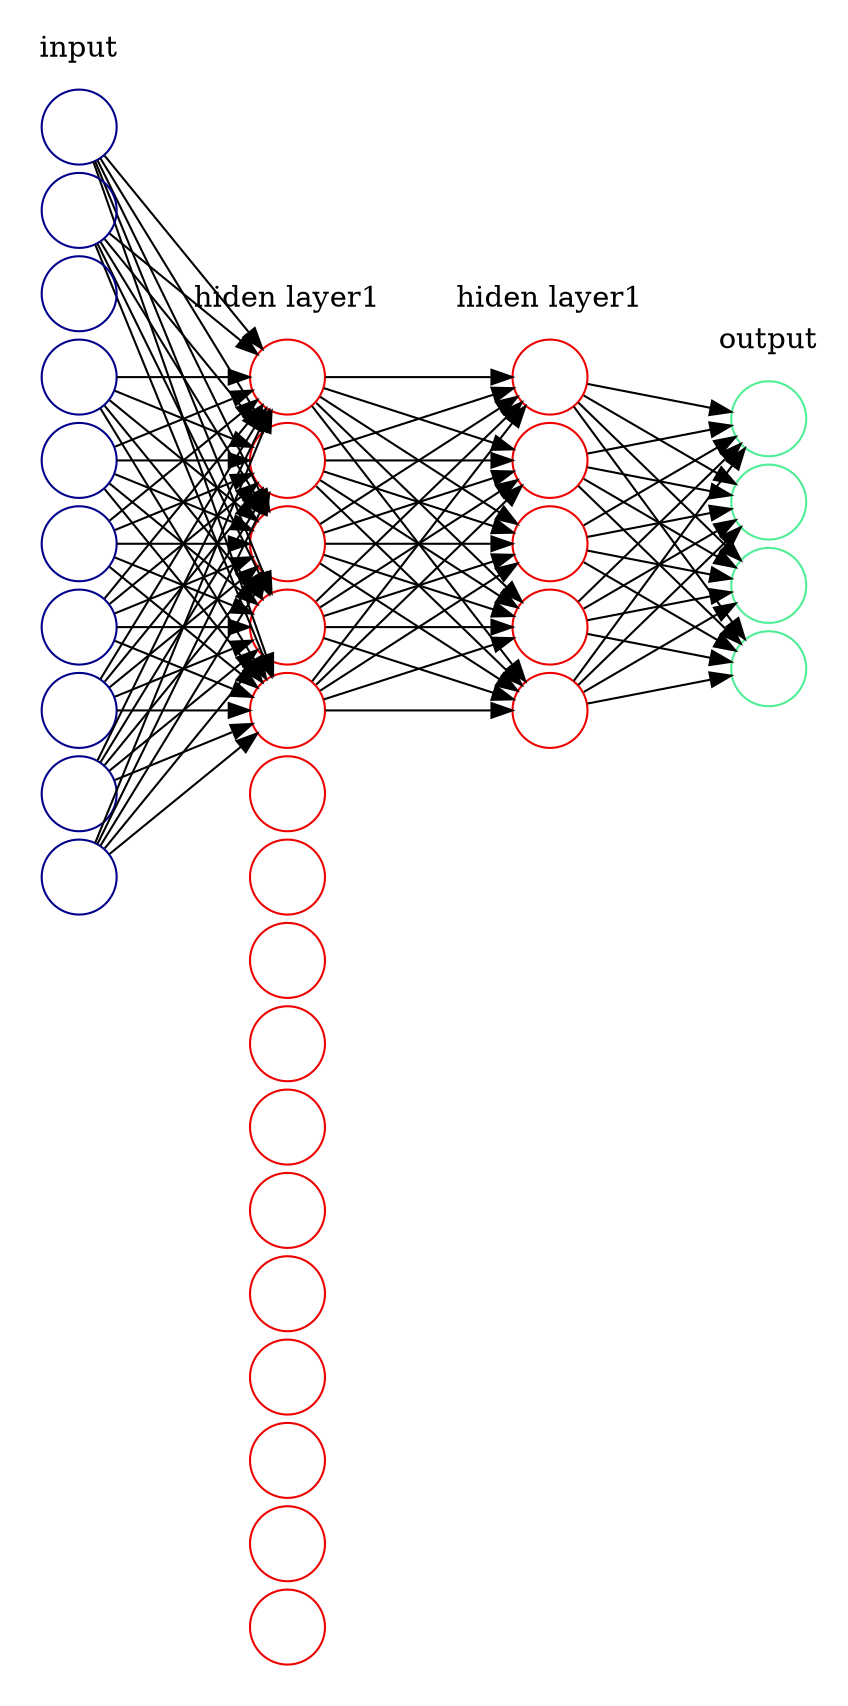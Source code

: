 digraph G {
	rankdir=LR
	splines=line
	nodesep=.05;
	node [label=""];

	subgraph cluster_0 {
	 color=white;
	 node [style=solid,color=blue4, shape=circle];
	 x1 x2 x3 x4 x5 x6 x7 x8 x9 x10;
	 label = "input";
	}

	subgraph cluster_1 {
	 color=white;
	 node [style=solid,color=red2, shape=circle];
	 a12 a22 a32 a42 a52 a62 a72 a82 a92 a102 a112 a122 a132 a142 a152 a162;
	 label = "hiden layer1";
	}

	subgraph cluster_2 {
	 color=white;
	 node [style=solid,color=red2, shape=circle];
	 a13 a23 a33 a43 a53;
	 label = "hiden layer1";
	}

	subgraph cluster_3 {
	 color=white;
	 node [style=solid,color=seagreen2, shape=circle];
	 O1 O2 O3 O4;
	 label="output";
	}

	x1 -> a12
	x1 -> a22
	x1 -> a32
	x1 -> a42
	x1 -> a52

	x2 -> a12
	x2 -> a22
	x2 -> a32
	x2 -> a42
	x2 -> a52

	x4 -> a12
	x4 -> a22
	x4 -> a32
	x4 -> a42
	x4 -> a52

	x5 -> a12
	x5 -> a22
	x5 -> a32
	x5 -> a42
	x5 -> a52

	x6 -> a12
	x6 -> a22
	x6 -> a32
	x6 -> a42
	x6 -> a52

	x7 -> a12
	x7 -> a22
	x7 -> a32
	x7 -> a42
	x7 -> a52

	x8 -> a12
	x8 -> a22
	x8 -> a32
	x8 -> a42
	x8 -> a52


	x9 -> a12
	x9 -> a22
	x9 -> a32
	x9 -> a42
	x9 -> a52

	x10 -> a12
	x10 -> a22
	x10 -> a32
	x10 -> a42
	x10 -> a52
	


	a12 -> a13
	a22 -> a13
	a32 -> a13
	a42 -> a13
	a52 -> a13

	a12 -> a23
	a22 -> a23
	a32 -> a23
	a42 -> a23
	a52 -> a23

	a12 -> a33
	a22 -> a33
	a32 -> a33
	a42 -> a33
	a52 -> a33

	a12 -> a43
	a22 -> a43
	a32 -> a43
	a42 -> a43
	a52 -> a43

	a12 -> a53
	a22 -> a53
	a32 -> a53
	a42 -> a53
	a52 -> a53

	a13 -> O1
	a23 -> O1
	a33 -> O1
	a43 -> O1
	a53 -> O1

	a13 -> O2
	a23 -> O2
	a33 -> O2
	a43 -> O2
	a53 -> O2

	a13 -> O3
	a23 -> O3
	a33 -> O3
	a43 -> O3
	a53 -> O3

	a13 -> O4
	a23 -> O4
	a33 -> O4
	a43 -> O4
	a53 -> O4
}